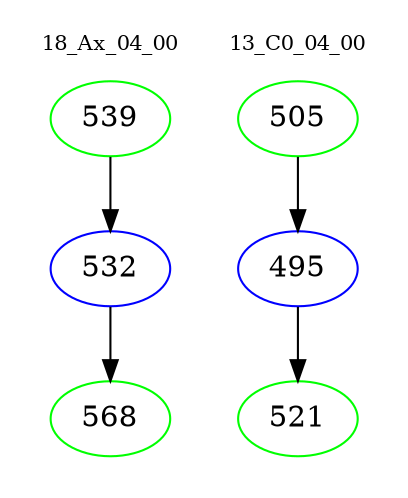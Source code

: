 digraph{
subgraph cluster_0 {
color = white
label = "18_Ax_04_00";
fontsize=10;
T0_539 [label="539", color="green"]
T0_539 -> T0_532 [color="black"]
T0_532 [label="532", color="blue"]
T0_532 -> T0_568 [color="black"]
T0_568 [label="568", color="green"]
}
subgraph cluster_1 {
color = white
label = "13_C0_04_00";
fontsize=10;
T1_505 [label="505", color="green"]
T1_505 -> T1_495 [color="black"]
T1_495 [label="495", color="blue"]
T1_495 -> T1_521 [color="black"]
T1_521 [label="521", color="green"]
}
}
